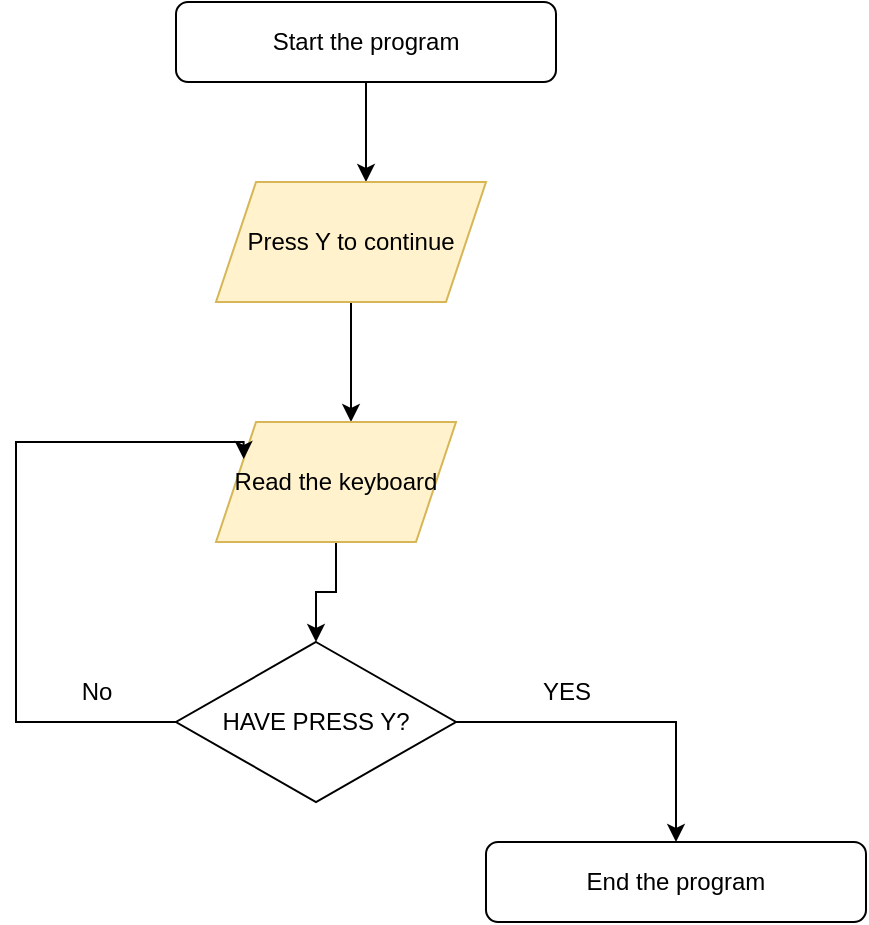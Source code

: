 <mxfile version="20.8.11" type="github" pages="2"><diagram name="Y TO CONTINUE" id="SLep-29J6skibnJRB_0Y"><mxGraphModel dx="472" dy="874" grid="1" gridSize="10" guides="1" tooltips="1" connect="1" arrows="1" fold="1" page="1" pageScale="1" pageWidth="827" pageHeight="1169" math="0" shadow="0"><root><mxCell id="0"/><mxCell id="1" parent="0"/><mxCell id="E_Ec2sd2a-TBe1NOW4aL-2" style="edgeStyle=orthogonalEdgeStyle;rounded=0;orthogonalLoop=1;jettySize=auto;html=1;" edge="1" parent="1" source="YyQ6u7pGv8vFgDyF0xFo-1"><mxGeometry relative="1" as="geometry"><mxPoint x="295" y="150" as="targetPoint"/></mxGeometry></mxCell><mxCell id="YyQ6u7pGv8vFgDyF0xFo-1" value="Start the program" style="rounded=1;whiteSpace=wrap;html=1;" parent="1" vertex="1"><mxGeometry x="200" y="60" width="190" height="40" as="geometry"/></mxCell><mxCell id="E_Ec2sd2a-TBe1NOW4aL-6" value="YES" style="text;html=1;align=center;verticalAlign=middle;resizable=0;points=[];autosize=1;strokeColor=none;fillColor=none;" vertex="1" parent="1"><mxGeometry x="370" y="390" width="50" height="30" as="geometry"/></mxCell><mxCell id="E_Ec2sd2a-TBe1NOW4aL-8" style="edgeStyle=orthogonalEdgeStyle;rounded=0;orthogonalLoop=1;jettySize=auto;html=1;" edge="1" parent="1" source="E_Ec2sd2a-TBe1NOW4aL-7"><mxGeometry relative="1" as="geometry"><mxPoint x="287.5" y="270" as="targetPoint"/></mxGeometry></mxCell><mxCell id="E_Ec2sd2a-TBe1NOW4aL-7" value="Press Y to continue" style="shape=parallelogram;perimeter=parallelogramPerimeter;whiteSpace=wrap;html=1;fixedSize=1;fillColor=#fff2cc;strokeColor=#d6b656;" vertex="1" parent="1"><mxGeometry x="220" y="150" width="135" height="60" as="geometry"/></mxCell><mxCell id="E_Ec2sd2a-TBe1NOW4aL-11" style="edgeStyle=orthogonalEdgeStyle;rounded=0;orthogonalLoop=1;jettySize=auto;html=1;" edge="1" parent="1" source="E_Ec2sd2a-TBe1NOW4aL-9" target="E_Ec2sd2a-TBe1NOW4aL-12"><mxGeometry relative="1" as="geometry"><mxPoint x="280" y="390" as="targetPoint"/></mxGeometry></mxCell><mxCell id="E_Ec2sd2a-TBe1NOW4aL-9" value="Read the keyboard" style="shape=parallelogram;perimeter=parallelogramPerimeter;whiteSpace=wrap;html=1;fixedSize=1;fillColor=#fff2cc;strokeColor=#d6b656;" vertex="1" parent="1"><mxGeometry x="220" y="270" width="120" height="60" as="geometry"/></mxCell><mxCell id="E_Ec2sd2a-TBe1NOW4aL-10" value="End the program" style="rounded=1;whiteSpace=wrap;html=1;" vertex="1" parent="1"><mxGeometry x="355" y="480" width="190" height="40" as="geometry"/></mxCell><mxCell id="E_Ec2sd2a-TBe1NOW4aL-13" style="edgeStyle=orthogonalEdgeStyle;rounded=0;orthogonalLoop=1;jettySize=auto;html=1;entryX=0.5;entryY=0;entryDx=0;entryDy=0;" edge="1" parent="1" source="E_Ec2sd2a-TBe1NOW4aL-12" target="E_Ec2sd2a-TBe1NOW4aL-10"><mxGeometry relative="1" as="geometry"><mxPoint x="460" y="420" as="targetPoint"/></mxGeometry></mxCell><mxCell id="E_Ec2sd2a-TBe1NOW4aL-14" style="edgeStyle=orthogonalEdgeStyle;rounded=0;orthogonalLoop=1;jettySize=auto;html=1;entryX=0;entryY=0.25;entryDx=0;entryDy=0;" edge="1" parent="1" source="E_Ec2sd2a-TBe1NOW4aL-12" target="E_Ec2sd2a-TBe1NOW4aL-9"><mxGeometry relative="1" as="geometry"><mxPoint x="130" y="280" as="targetPoint"/><Array as="points"><mxPoint x="120" y="420"/><mxPoint x="120" y="280"/><mxPoint x="234" y="280"/></Array></mxGeometry></mxCell><mxCell id="E_Ec2sd2a-TBe1NOW4aL-12" value="HAVE PRESS Y?" style="rhombus;whiteSpace=wrap;html=1;" vertex="1" parent="1"><mxGeometry x="200" y="380" width="140" height="80" as="geometry"/></mxCell><mxCell id="E_Ec2sd2a-TBe1NOW4aL-15" value="No" style="text;html=1;align=center;verticalAlign=middle;resizable=0;points=[];autosize=1;strokeColor=none;fillColor=none;" vertex="1" parent="1"><mxGeometry x="140" y="390" width="40" height="30" as="geometry"/></mxCell></root></mxGraphModel></diagram><diagram id="q_gnBNF2qZdS0CgA7Uo-" name="第 2 页"><mxGraphModel dx="472" dy="874" grid="0" gridSize="10" guides="1" tooltips="1" connect="1" arrows="1" fold="1" page="1" pageScale="1" pageWidth="827" pageHeight="1169" math="0" shadow="0"><root><mxCell id="0"/><mxCell id="1" parent="0"/><mxCell id="HZ8ELgir8AQICN0Y2UlD-1" style="edgeStyle=orthogonalEdgeStyle;rounded=0;orthogonalLoop=1;jettySize=auto;html=1;entryX=0.5;entryY=0;entryDx=0;entryDy=0;" edge="1" parent="1" source="0vX6ni-ZTLPLessI8BnW-2" target="HZ8ELgir8AQICN0Y2UlD-2"><mxGeometry relative="1" as="geometry"><mxPoint x="210" y="160" as="targetPoint"/><Array as="points"><mxPoint x="220" y="200"/></Array></mxGeometry></mxCell><mxCell id="0vX6ni-ZTLPLessI8BnW-2" value="Start the program" style="rounded=1;whiteSpace=wrap;html=1;" vertex="1" parent="1"><mxGeometry x="120" y="70" width="190" height="40" as="geometry"/></mxCell><mxCell id="9mYurfxkPZRlulo_AGOB-5" style="edgeStyle=orthogonalEdgeStyle;rounded=0;orthogonalLoop=1;jettySize=auto;html=1;" edge="1" parent="1" source="HZ8ELgir8AQICN0Y2UlD-2"><mxGeometry relative="1" as="geometry"><mxPoint x="220" y="317" as="targetPoint"/></mxGeometry></mxCell><mxCell id="HZ8ELgir8AQICN0Y2UlD-2" value="Turn on the hot caps&amp;nbsp;" style="shape=parallelogram;perimeter=parallelogramPerimeter;whiteSpace=wrap;html=1;fixedSize=1;fillColor=#fff2cc;strokeColor=#d6b656;" vertex="1" parent="1"><mxGeometry x="160" y="207" width="120" height="40" as="geometry"/></mxCell><mxCell id="9mYurfxkPZRlulo_AGOB-8" style="edgeStyle=orthogonalEdgeStyle;rounded=0;orthogonalLoop=1;jettySize=auto;html=1;entryX=1;entryY=0;entryDx=0;entryDy=0;" edge="1" parent="1" source="9mYurfxkPZRlulo_AGOB-4" target="HZ8ELgir8AQICN0Y2UlD-2"><mxGeometry relative="1" as="geometry"><mxPoint x="415" y="204" as="targetPoint"/><Array as="points"><mxPoint x="411" y="439"/><mxPoint x="411" y="230"/><mxPoint x="323" y="230"/><mxPoint x="323" y="233"/><mxPoint x="285" y="233"/><mxPoint x="285" y="207"/></Array></mxGeometry></mxCell><mxCell id="9mYurfxkPZRlulo_AGOB-9" style="edgeStyle=orthogonalEdgeStyle;rounded=0;orthogonalLoop=1;jettySize=auto;html=1;" edge="1" parent="1" source="9mYurfxkPZRlulo_AGOB-4" target="9mYurfxkPZRlulo_AGOB-6"><mxGeometry relative="1" as="geometry"><mxPoint x="78" y="325" as="targetPoint"/><Array as="points"><mxPoint x="52" y="439"/><mxPoint x="52" y="325"/></Array></mxGeometry></mxCell><mxCell id="9mYurfxkPZRlulo_AGOB-12" style="edgeStyle=orthogonalEdgeStyle;rounded=0;orthogonalLoop=1;jettySize=auto;html=1;" edge="1" parent="1" source="9mYurfxkPZRlulo_AGOB-4"><mxGeometry relative="1" as="geometry"><mxPoint x="220" y="614" as="targetPoint"/></mxGeometry></mxCell><mxCell id="9mYurfxkPZRlulo_AGOB-4" value="Is it Too hot or Cold?" style="rhombus;whiteSpace=wrap;html=1;fillColor=#a20025;strokeColor=#6F0000;fontColor=#ffffff;" vertex="1" parent="1"><mxGeometry x="138.5" y="399" width="163" height="80" as="geometry"/></mxCell><mxCell id="9mYurfxkPZRlulo_AGOB-7" style="edgeStyle=orthogonalEdgeStyle;rounded=0;orthogonalLoop=1;jettySize=auto;html=1;" edge="1" parent="1" source="9mYurfxkPZRlulo_AGOB-6" target="9mYurfxkPZRlulo_AGOB-4"><mxGeometry relative="1" as="geometry"/></mxCell><mxCell id="9mYurfxkPZRlulo_AGOB-6" value="Turn on&amp;nbsp; the cold caps" style="shape=parallelogram;perimeter=parallelogramPerimeter;whiteSpace=wrap;html=1;fixedSize=1;fillColor=#fff2cc;strokeColor=#d6b656;" vertex="1" parent="1"><mxGeometry x="160" y="316" width="120" height="40" as="geometry"/></mxCell><mxCell id="9mYurfxkPZRlulo_AGOB-10" value="Too Hot" style="text;html=1;align=center;verticalAlign=middle;resizable=0;points=[];autosize=1;strokeColor=none;fillColor=none;" vertex="1" parent="1"><mxGeometry x="69" y="414" width="59" height="26" as="geometry"/></mxCell><mxCell id="9mYurfxkPZRlulo_AGOB-11" value="Too Cold" style="text;html=1;align=center;verticalAlign=middle;resizable=0;points=[];autosize=1;strokeColor=none;fillColor=none;" vertex="1" parent="1"><mxGeometry x="336" y="417" width="65" height="26" as="geometry"/></mxCell><mxCell id="9mYurfxkPZRlulo_AGOB-13" value="Text" style="text;html=1;align=center;verticalAlign=middle;resizable=0;points=[];autosize=1;strokeColor=none;fillColor=none;" vertex="1" parent="1"><mxGeometry x="219" y="482" width="40" height="26" as="geometry"/></mxCell></root></mxGraphModel></diagram></mxfile>